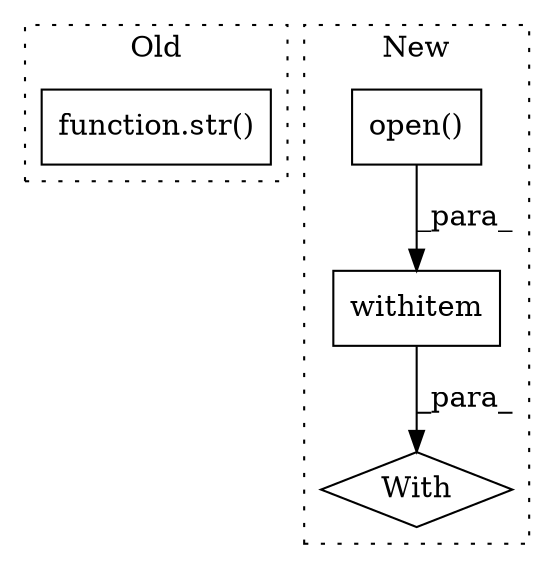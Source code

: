 digraph G {
subgraph cluster0 {
1 [label="function.str()" a="75" s="22522,22530" l="4,1" shape="box"];
label = "Old";
style="dotted";
}
subgraph cluster1 {
2 [label="open()" a="75" s="22846,22858" l="8,1" shape="box"];
3 [label="With" a="39" s="22841,22848" l="5,30" shape="diamond"];
4 [label="withitem" a="49" s="22846" l="2" shape="box"];
label = "New";
style="dotted";
}
2 -> 4 [label="_para_"];
4 -> 3 [label="_para_"];
}